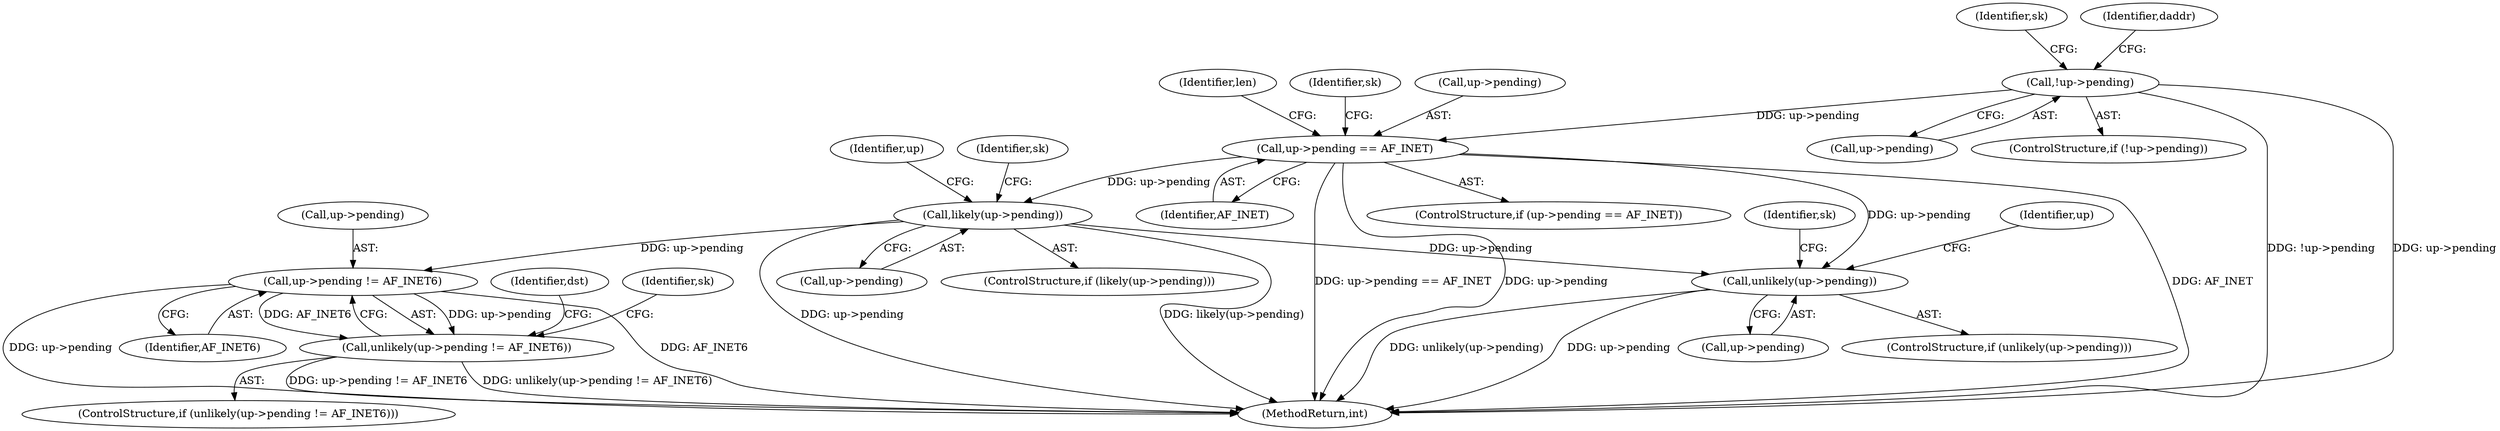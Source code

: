 digraph "0_linux_45f6fad84cc305103b28d73482b344d7f5b76f39_18@pointer" {
"1000363" [label="(Call,likely(up->pending))"];
"1000329" [label="(Call,up->pending == AF_INET)"];
"1000244" [label="(Call,!up->pending)"];
"1000370" [label="(Call,up->pending != AF_INET6)"];
"1000369" [label="(Call,unlikely(up->pending != AF_INET6))"];
"1000867" [label="(Call,unlikely(up->pending))"];
"1000883" [label="(Identifier,up)"];
"1000372" [label="(Identifier,up)"];
"1000362" [label="(ControlStructure,if (likely(up->pending)))"];
"1000867" [label="(Call,unlikely(up->pending))"];
"1000382" [label="(Identifier,dst)"];
"1000873" [label="(Identifier,sk)"];
"1000333" [label="(Identifier,AF_INET)"];
"1000370" [label="(Call,up->pending != AF_INET6)"];
"1000374" [label="(Identifier,AF_INET6)"];
"1000386" [label="(Identifier,sk)"];
"1000369" [label="(Call,unlikely(up->pending != AF_INET6))"];
"1000371" [label="(Call,up->pending)"];
"1000252" [label="(Identifier,sk)"];
"1000377" [label="(Identifier,sk)"];
"1000341" [label="(Identifier,len)"];
"1000866" [label="(ControlStructure,if (unlikely(up->pending)))"];
"1000244" [label="(Call,!up->pending)"];
"1000368" [label="(ControlStructure,if (unlikely(up->pending != AF_INET6)))"];
"1000243" [label="(ControlStructure,if (!up->pending))"];
"1000328" [label="(ControlStructure,if (up->pending == AF_INET))"];
"1000363" [label="(Call,likely(up->pending))"];
"1000364" [label="(Call,up->pending)"];
"1000868" [label="(Call,up->pending)"];
"1000336" [label="(Identifier,sk)"];
"1000330" [label="(Call,up->pending)"];
"1000329" [label="(Call,up->pending == AF_INET)"];
"1001034" [label="(MethodReturn,int)"];
"1000266" [label="(Identifier,daddr)"];
"1000245" [label="(Call,up->pending)"];
"1000363" -> "1000362"  [label="AST: "];
"1000363" -> "1000364"  [label="CFG: "];
"1000364" -> "1000363"  [label="AST: "];
"1000372" -> "1000363"  [label="CFG: "];
"1000386" -> "1000363"  [label="CFG: "];
"1000363" -> "1001034"  [label="DDG: up->pending"];
"1000363" -> "1001034"  [label="DDG: likely(up->pending)"];
"1000329" -> "1000363"  [label="DDG: up->pending"];
"1000363" -> "1000370"  [label="DDG: up->pending"];
"1000363" -> "1000867"  [label="DDG: up->pending"];
"1000329" -> "1000328"  [label="AST: "];
"1000329" -> "1000333"  [label="CFG: "];
"1000330" -> "1000329"  [label="AST: "];
"1000333" -> "1000329"  [label="AST: "];
"1000336" -> "1000329"  [label="CFG: "];
"1000341" -> "1000329"  [label="CFG: "];
"1000329" -> "1001034"  [label="DDG: AF_INET"];
"1000329" -> "1001034"  [label="DDG: up->pending == AF_INET"];
"1000329" -> "1001034"  [label="DDG: up->pending"];
"1000244" -> "1000329"  [label="DDG: up->pending"];
"1000329" -> "1000867"  [label="DDG: up->pending"];
"1000244" -> "1000243"  [label="AST: "];
"1000244" -> "1000245"  [label="CFG: "];
"1000245" -> "1000244"  [label="AST: "];
"1000252" -> "1000244"  [label="CFG: "];
"1000266" -> "1000244"  [label="CFG: "];
"1000244" -> "1001034"  [label="DDG: !up->pending"];
"1000244" -> "1001034"  [label="DDG: up->pending"];
"1000370" -> "1000369"  [label="AST: "];
"1000370" -> "1000374"  [label="CFG: "];
"1000371" -> "1000370"  [label="AST: "];
"1000374" -> "1000370"  [label="AST: "];
"1000369" -> "1000370"  [label="CFG: "];
"1000370" -> "1001034"  [label="DDG: AF_INET6"];
"1000370" -> "1001034"  [label="DDG: up->pending"];
"1000370" -> "1000369"  [label="DDG: up->pending"];
"1000370" -> "1000369"  [label="DDG: AF_INET6"];
"1000369" -> "1000368"  [label="AST: "];
"1000377" -> "1000369"  [label="CFG: "];
"1000382" -> "1000369"  [label="CFG: "];
"1000369" -> "1001034"  [label="DDG: unlikely(up->pending != AF_INET6)"];
"1000369" -> "1001034"  [label="DDG: up->pending != AF_INET6"];
"1000867" -> "1000866"  [label="AST: "];
"1000867" -> "1000868"  [label="CFG: "];
"1000868" -> "1000867"  [label="AST: "];
"1000873" -> "1000867"  [label="CFG: "];
"1000883" -> "1000867"  [label="CFG: "];
"1000867" -> "1001034"  [label="DDG: unlikely(up->pending)"];
"1000867" -> "1001034"  [label="DDG: up->pending"];
}
